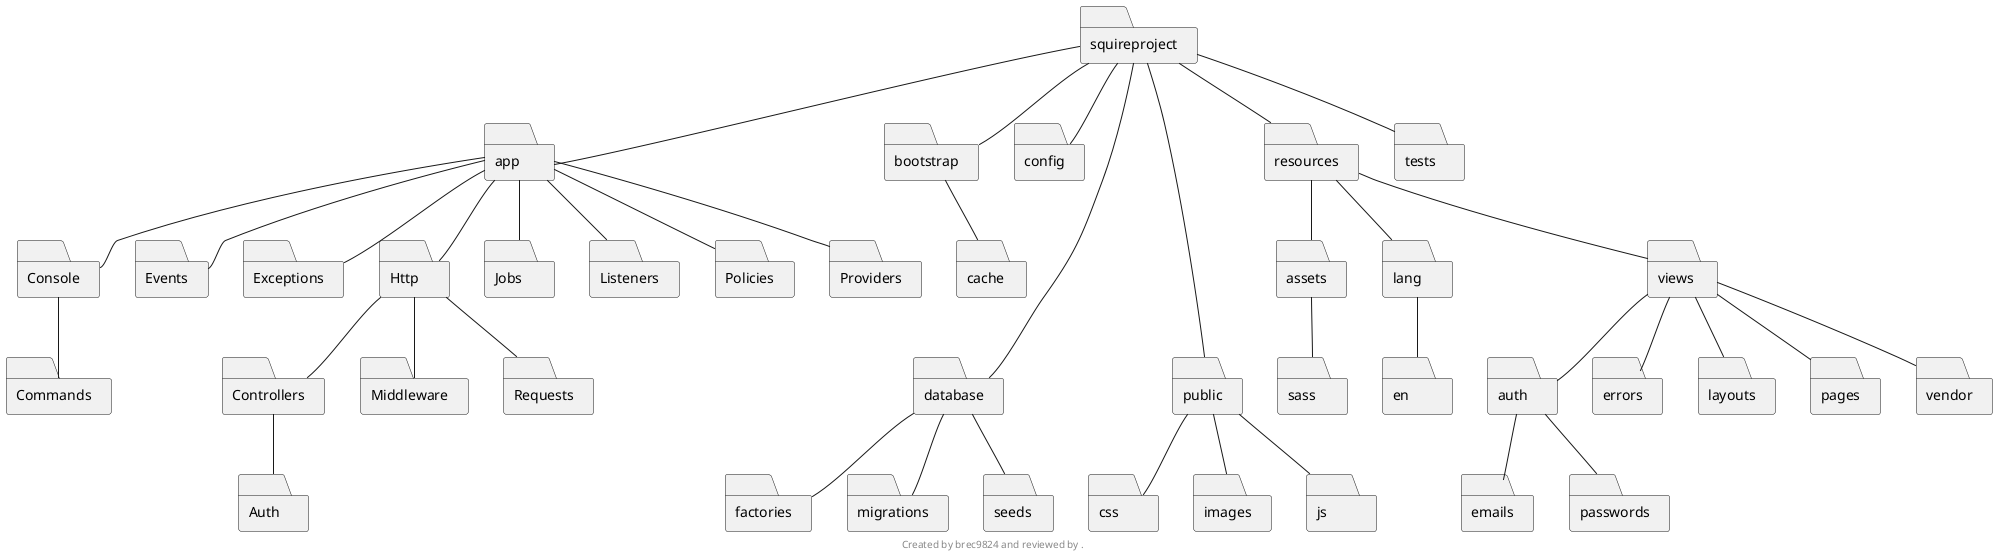 @startuml
footer 
Created by brec9824 and reviewed by .
endfooter
folder squireproject
folder app
 folder Console
  folder Commands
 folder Events
 folder Exceptions
 folder Http
  folder Controllers
   folder Auth
  folder Middleware
  folder Requests
 folder Jobs
 folder Listeners
 folder Policies
 folder Providers
folder bootstrap
 folder cache
folder config
folder database
 folder factories
 folder migrations
 folder seeds
folder public
 folder css
 folder images
 folder js
folder resources
 folder assets
  folder sass
 folder lang
  folder en
 folder views
  folder auth
   folder emails
   folder passwords
  folder errors
  folder layouts
  folder pages
  folder vendor
folder tests
squireproject -- app
squireproject -- bootstrap
squireproject -- config
squireproject ---- database
squireproject ---- public
squireproject -- resources
squireproject -- tests


'------Sub-folders--------

'----app----'
app -- Console
 Console -- Commands
app -- Events
app -- Exceptions
app -- Http
 Http -- Controllers
  Controllers -- Auth
 Http -- Middleware
 Http -- Requests
app -- Jobs
app -- Listeners
app -- Policies
app -- Providers

'----boostrap----
bootstrap -- cache

'----database----
database -- factories
database -- migrations
database -- seeds

'----public----
public -- css
public -- images
public -- js

'----resources----
resources -- assets
 assets -- sass
resources -- lang
 lang -- en
resources -- views
 views -- auth
  auth -- emails
  auth -- passwords
 views -- errors
 views -- layouts
 views -- pages
 views -- vendor

@enduml